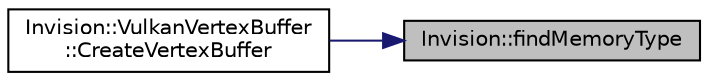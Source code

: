 digraph "Invision::findMemoryType"
{
 // LATEX_PDF_SIZE
  edge [fontname="Helvetica",fontsize="10",labelfontname="Helvetica",labelfontsize="10"];
  node [fontname="Helvetica",fontsize="10",shape=record];
  rankdir="RL";
  Node1 [label="Invision::findMemoryType",height=0.2,width=0.4,color="black", fillcolor="grey75", style="filled", fontcolor="black",tooltip=" "];
  Node1 -> Node2 [dir="back",color="midnightblue",fontsize="10",style="solid",fontname="Helvetica"];
  Node2 [label="Invision::VulkanVertexBuffer\l::CreateVertexBuffer",height=0.2,width=0.4,color="black", fillcolor="white", style="filled",URL="$class_invision_1_1_vulkan_vertex_buffer.html#aa876b441dfe5da496988aff63f758d74",tooltip=" "];
}
